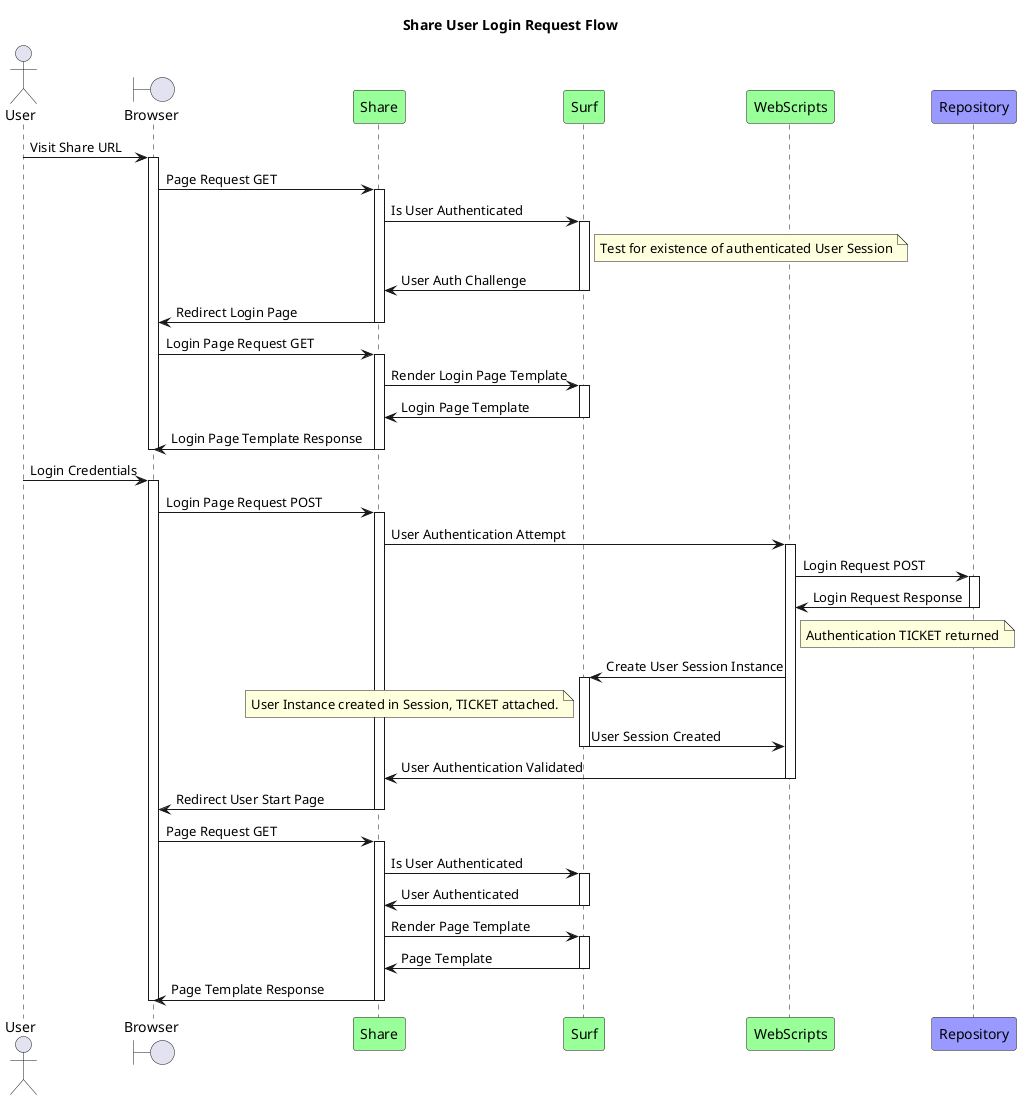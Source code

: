 @startuml

Title: Share User Login Request Flow

actor "User" as USER
boundary "Browser" as BROWSER
participant "Share" as SHARE #99FF99
participant "Surf" as SURF #99FF99
participant "WebScripts" as WEBSCRIPTS #99FF99
participant "Repository" as REPO #9999FF

USER->BROWSER: Visit Share URL
activate BROWSER
BROWSER->SHARE: Page Request GET
activate SHARE
SHARE->SURF: Is User Authenticated
note right of SURF
Test for existence of authenticated User Session
end note
activate SURF
SURF->SHARE: User Auth Challenge
deactivate SURF
SHARE->BROWSER: Redirect Login Page
deactivate SHARE
BROWSER->SHARE: Login Page Request GET
activate SHARE
SHARE->SURF: Render Login Page Template
activate SURF
SURF->SHARE: Login Page Template
deactivate SURF
SHARE->BROWSER: Login Page Template Response
deactivate SHARE
deactivate BROWSER
USER->BROWSER: Login Credentials
activate BROWSER
BROWSER->SHARE: Login Page Request POST
activate SHARE
SHARE->WEBSCRIPTS: User Authentication Attempt
activate WEBSCRIPTS
WEBSCRIPTS->REPO: Login Request POST
activate REPO
REPO->WEBSCRIPTS: Login Request Response
deactivate REPO
note right of WEBSCRIPTS
Authentication TICKET returned
end note
WEBSCRIPTS->SURF: Create User Session Instance
note left of SURF
User Instance created in Session, TICKET attached.
end note
activate SURF
SURF->WEBSCRIPTS: User Session Created
deactivate SURF
WEBSCRIPTS->SHARE: User Authentication Validated
deactivate WEBSCRIPTS
SHARE->BROWSER: Redirect User Start Page
deactivate SHARE
BROWSER->SHARE: Page Request GET
activate SHARE
SHARE->SURF: Is User Authenticated
activate SURF
SURF->SHARE: User Authenticated
deactivate SURF
SHARE->SURF: Render Page Template
activate SURF
SURF->SHARE: Page Template
deactivate SURF
SHARE->BROWSER: Page Template Response
deactivate SHARE
deactivate BROWSER

@enduml